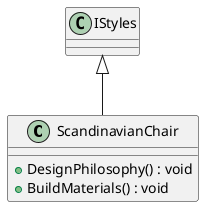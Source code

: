 @startuml
class ScandinavianChair {
    + DesignPhilosophy() : void
    + BuildMaterials() : void
}
IStyles <|-- ScandinavianChair
@enduml
